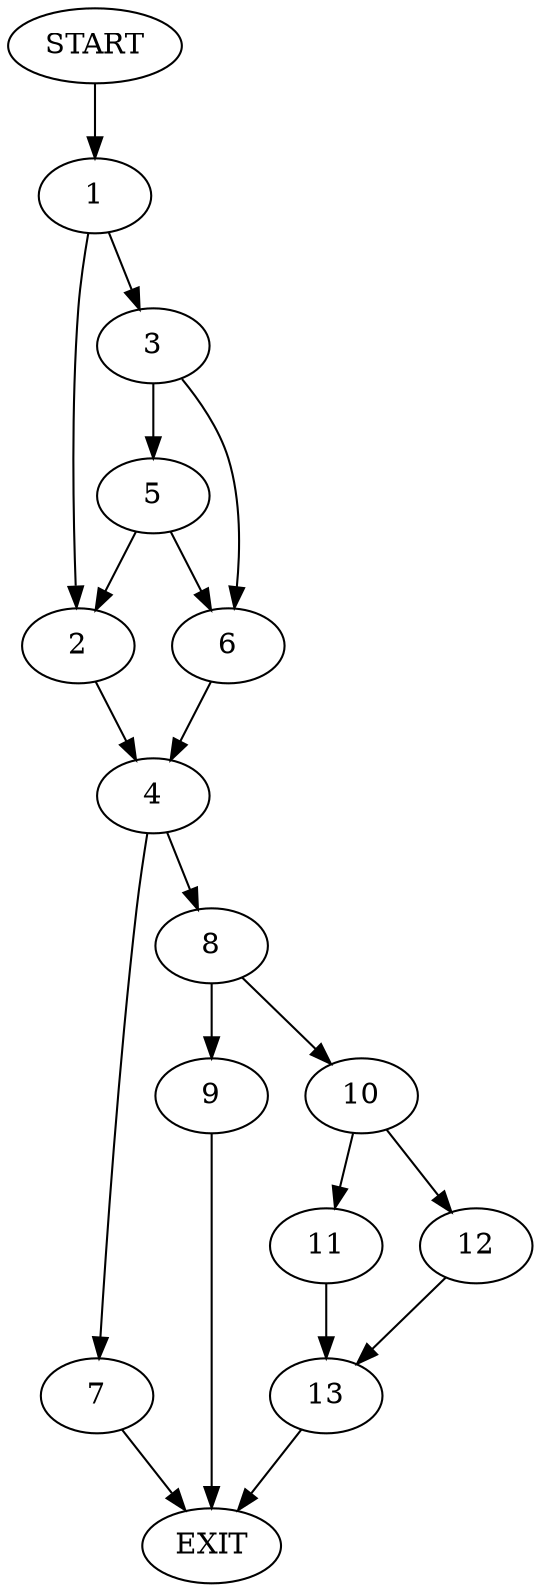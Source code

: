 digraph {
0 [label="START"]
14 [label="EXIT"]
0 -> 1
1 -> 2
1 -> 3
2 -> 4
3 -> 5
3 -> 6
6 -> 4
5 -> 6
5 -> 2
4 -> 7
4 -> 8
7 -> 14
8 -> 9
8 -> 10
9 -> 14
10 -> 11
10 -> 12
11 -> 13
12 -> 13
13 -> 14
}
